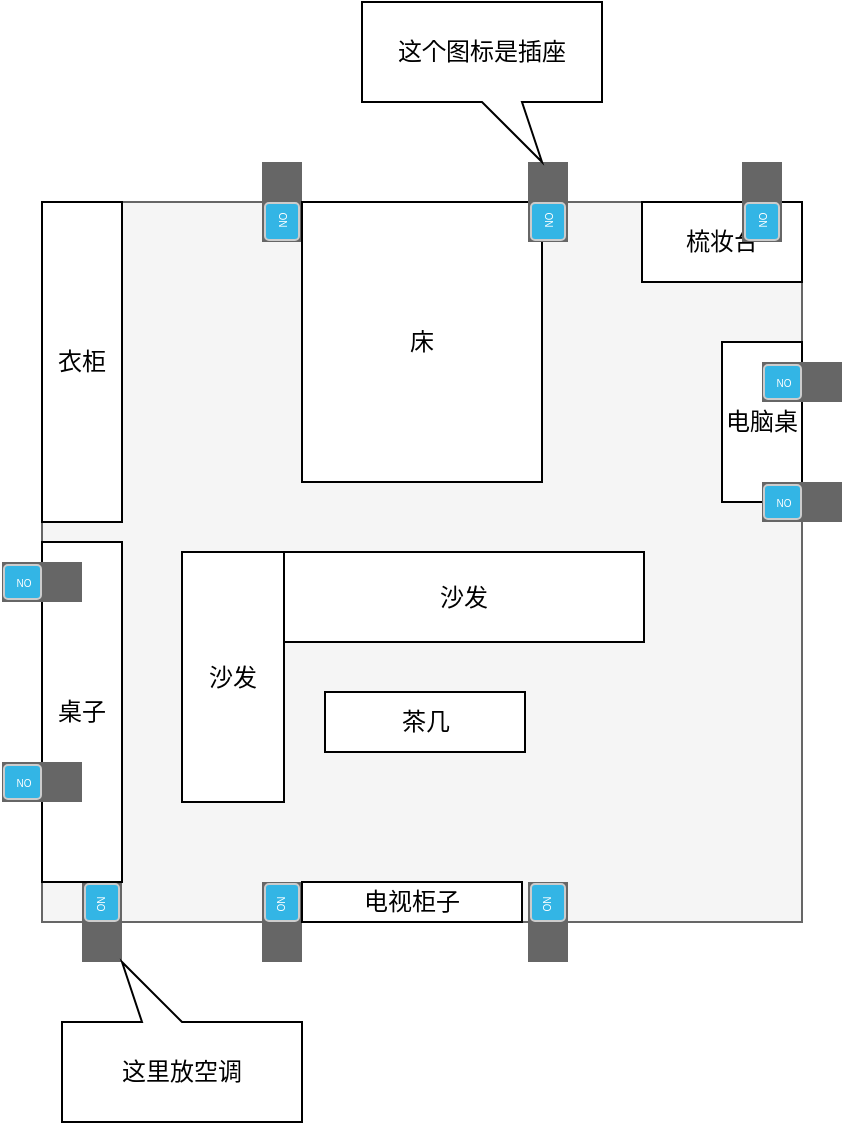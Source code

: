 <mxfile version="10.8.9" type="github"><diagram id="63GcCdQW6kHTS2Z8wHWm" name="第 1 页"><mxGraphModel dx="1393" dy="802" grid="1" gridSize="10" guides="1" tooltips="1" connect="1" arrows="1" fold="1" page="1" pageScale="1" pageWidth="827" pageHeight="1169" math="0" shadow="0"><root><mxCell id="0"/><mxCell id="1" parent="0"/><mxCell id="nXsMO1mgZL0ANZ1y3SMZ-1" value="" style="rounded=0;whiteSpace=wrap;html=1;fillColor=#f5f5f5;strokeColor=#666666;fontColor=#333333;" parent="1" vertex="1"><mxGeometry x="180" y="180" width="380" height="360" as="geometry"/></mxCell><mxCell id="nXsMO1mgZL0ANZ1y3SMZ-3" value="" style="verticalLabelPosition=bottom;verticalAlign=top;html=1;shadow=0;dashed=0;strokeWidth=1;shape=mxgraph.android.switch_on;fillColor=#666666;rotation=90;" parent="1" vertex="1"><mxGeometry x="280" y="170" width="40" height="20" as="geometry"/></mxCell><mxCell id="nXsMO1mgZL0ANZ1y3SMZ-8" value="" style="verticalLabelPosition=bottom;verticalAlign=top;html=1;shadow=0;dashed=0;strokeWidth=1;shape=mxgraph.android.switch_on;fillColor=#666666;rotation=-90;" parent="1" vertex="1"><mxGeometry x="280" y="530" width="40" height="20" as="geometry"/></mxCell><mxCell id="nXsMO1mgZL0ANZ1y3SMZ-9" value="" style="verticalLabelPosition=bottom;verticalAlign=top;html=1;shadow=0;dashed=0;strokeWidth=1;shape=mxgraph.android.switch_on;fillColor=#666666;rotation=-90;" parent="1" vertex="1"><mxGeometry x="413" y="530" width="40" height="20" as="geometry"/></mxCell><mxCell id="nXsMO1mgZL0ANZ1y3SMZ-10" value="" style="verticalLabelPosition=bottom;verticalAlign=top;html=1;shadow=0;dashed=0;strokeWidth=1;shape=mxgraph.android.switch_on;fillColor=#666666;rotation=-90;" parent="1" vertex="1"><mxGeometry x="190" y="530" width="40" height="20" as="geometry"/></mxCell><mxCell id="nXsMO1mgZL0ANZ1y3SMZ-11" value="床" style="rounded=0;whiteSpace=wrap;html=1;" parent="1" vertex="1"><mxGeometry x="310" y="180" width="120" height="140" as="geometry"/></mxCell><mxCell id="nXsMO1mgZL0ANZ1y3SMZ-12" value="衣柜" style="rounded=0;whiteSpace=wrap;html=1;" parent="1" vertex="1"><mxGeometry x="180" y="180" width="40" height="160" as="geometry"/></mxCell><mxCell id="nXsMO1mgZL0ANZ1y3SMZ-13" value="梳妆台" style="rounded=0;whiteSpace=wrap;html=1;" parent="1" vertex="1"><mxGeometry x="480" y="180" width="80" height="40" as="geometry"/></mxCell><mxCell id="nXsMO1mgZL0ANZ1y3SMZ-14" value="" style="verticalLabelPosition=bottom;verticalAlign=top;html=1;shadow=0;dashed=0;strokeWidth=1;shape=mxgraph.android.switch_on;fillColor=#666666;rotation=90;" parent="1" vertex="1"><mxGeometry x="520" y="170" width="40" height="20" as="geometry"/></mxCell><mxCell id="nXsMO1mgZL0ANZ1y3SMZ-16" value="电脑桌" style="rounded=0;whiteSpace=wrap;html=1;" parent="1" vertex="1"><mxGeometry x="520" y="250" width="40" height="80" as="geometry"/></mxCell><mxCell id="nXsMO1mgZL0ANZ1y3SMZ-5" value="" style="verticalLabelPosition=bottom;verticalAlign=top;html=1;shadow=0;dashed=0;strokeWidth=1;shape=mxgraph.android.switch_on;fillColor=#666666;rotation=-180;" parent="1" vertex="1"><mxGeometry x="540" y="260" width="40" height="20" as="geometry"/></mxCell><mxCell id="nXsMO1mgZL0ANZ1y3SMZ-4" value="" style="verticalLabelPosition=bottom;verticalAlign=top;html=1;shadow=0;dashed=0;strokeWidth=1;shape=mxgraph.android.switch_on;fillColor=#666666;rotation=-180;" parent="1" vertex="1"><mxGeometry x="540" y="320" width="40" height="20" as="geometry"/></mxCell><mxCell id="nXsMO1mgZL0ANZ1y3SMZ-17" value="电视柜子" style="rounded=0;whiteSpace=wrap;html=1;" parent="1" vertex="1"><mxGeometry x="310" y="520" width="110" height="20" as="geometry"/></mxCell><mxCell id="Ho8OnpjKOUXrpd3zNKMv-1" value="沙发" style="rounded=0;whiteSpace=wrap;html=1;" vertex="1" parent="1"><mxGeometry x="250" y="355" width="51" height="125" as="geometry"/></mxCell><mxCell id="Ho8OnpjKOUXrpd3zNKMv-2" value="沙发" style="rounded=0;whiteSpace=wrap;html=1;" vertex="1" parent="1"><mxGeometry x="301" y="355" width="180" height="45" as="geometry"/></mxCell><mxCell id="Ho8OnpjKOUXrpd3zNKMv-3" value="茶几" style="rounded=0;whiteSpace=wrap;html=1;" vertex="1" parent="1"><mxGeometry x="321.5" y="425" width="100" height="30" as="geometry"/></mxCell><mxCell id="Ho8OnpjKOUXrpd3zNKMv-4" value="桌子" style="rounded=0;whiteSpace=wrap;html=1;" vertex="1" parent="1"><mxGeometry x="180" y="350" width="40" height="170" as="geometry"/></mxCell><mxCell id="nXsMO1mgZL0ANZ1y3SMZ-6" value="" style="verticalLabelPosition=bottom;verticalAlign=top;html=1;shadow=0;dashed=0;strokeWidth=1;shape=mxgraph.android.switch_on;fillColor=#666666;rotation=-180;" parent="1" vertex="1"><mxGeometry x="160" y="360" width="40" height="20" as="geometry"/></mxCell><mxCell id="nXsMO1mgZL0ANZ1y3SMZ-7" value="" style="verticalLabelPosition=bottom;verticalAlign=top;html=1;shadow=0;dashed=0;strokeWidth=1;shape=mxgraph.android.switch_on;fillColor=#666666;rotation=-180;" parent="1" vertex="1"><mxGeometry x="160" y="460" width="40" height="20" as="geometry"/></mxCell><mxCell id="nXsMO1mgZL0ANZ1y3SMZ-2" value="" style="verticalLabelPosition=bottom;verticalAlign=top;html=1;shadow=0;dashed=0;strokeWidth=1;shape=mxgraph.android.switch_on;fillColor=#666666;rotation=90;" parent="1" vertex="1"><mxGeometry x="413" y="170" width="40" height="20" as="geometry"/></mxCell><mxCell id="Ho8OnpjKOUXrpd3zNKMv-5" value="这个图标是插座" style="shape=callout;whiteSpace=wrap;html=1;perimeter=calloutPerimeter;position2=0.75;" vertex="1" parent="1"><mxGeometry x="340" y="80" width="120" height="80" as="geometry"/></mxCell><mxCell id="Ho8OnpjKOUXrpd3zNKMv-6" value="这里放空调" style="shape=callout;whiteSpace=wrap;html=1;perimeter=calloutPerimeter;position2=0.75;direction=west;" vertex="1" parent="1"><mxGeometry x="190" y="560" width="120" height="80" as="geometry"/></mxCell></root></mxGraphModel></diagram></mxfile>